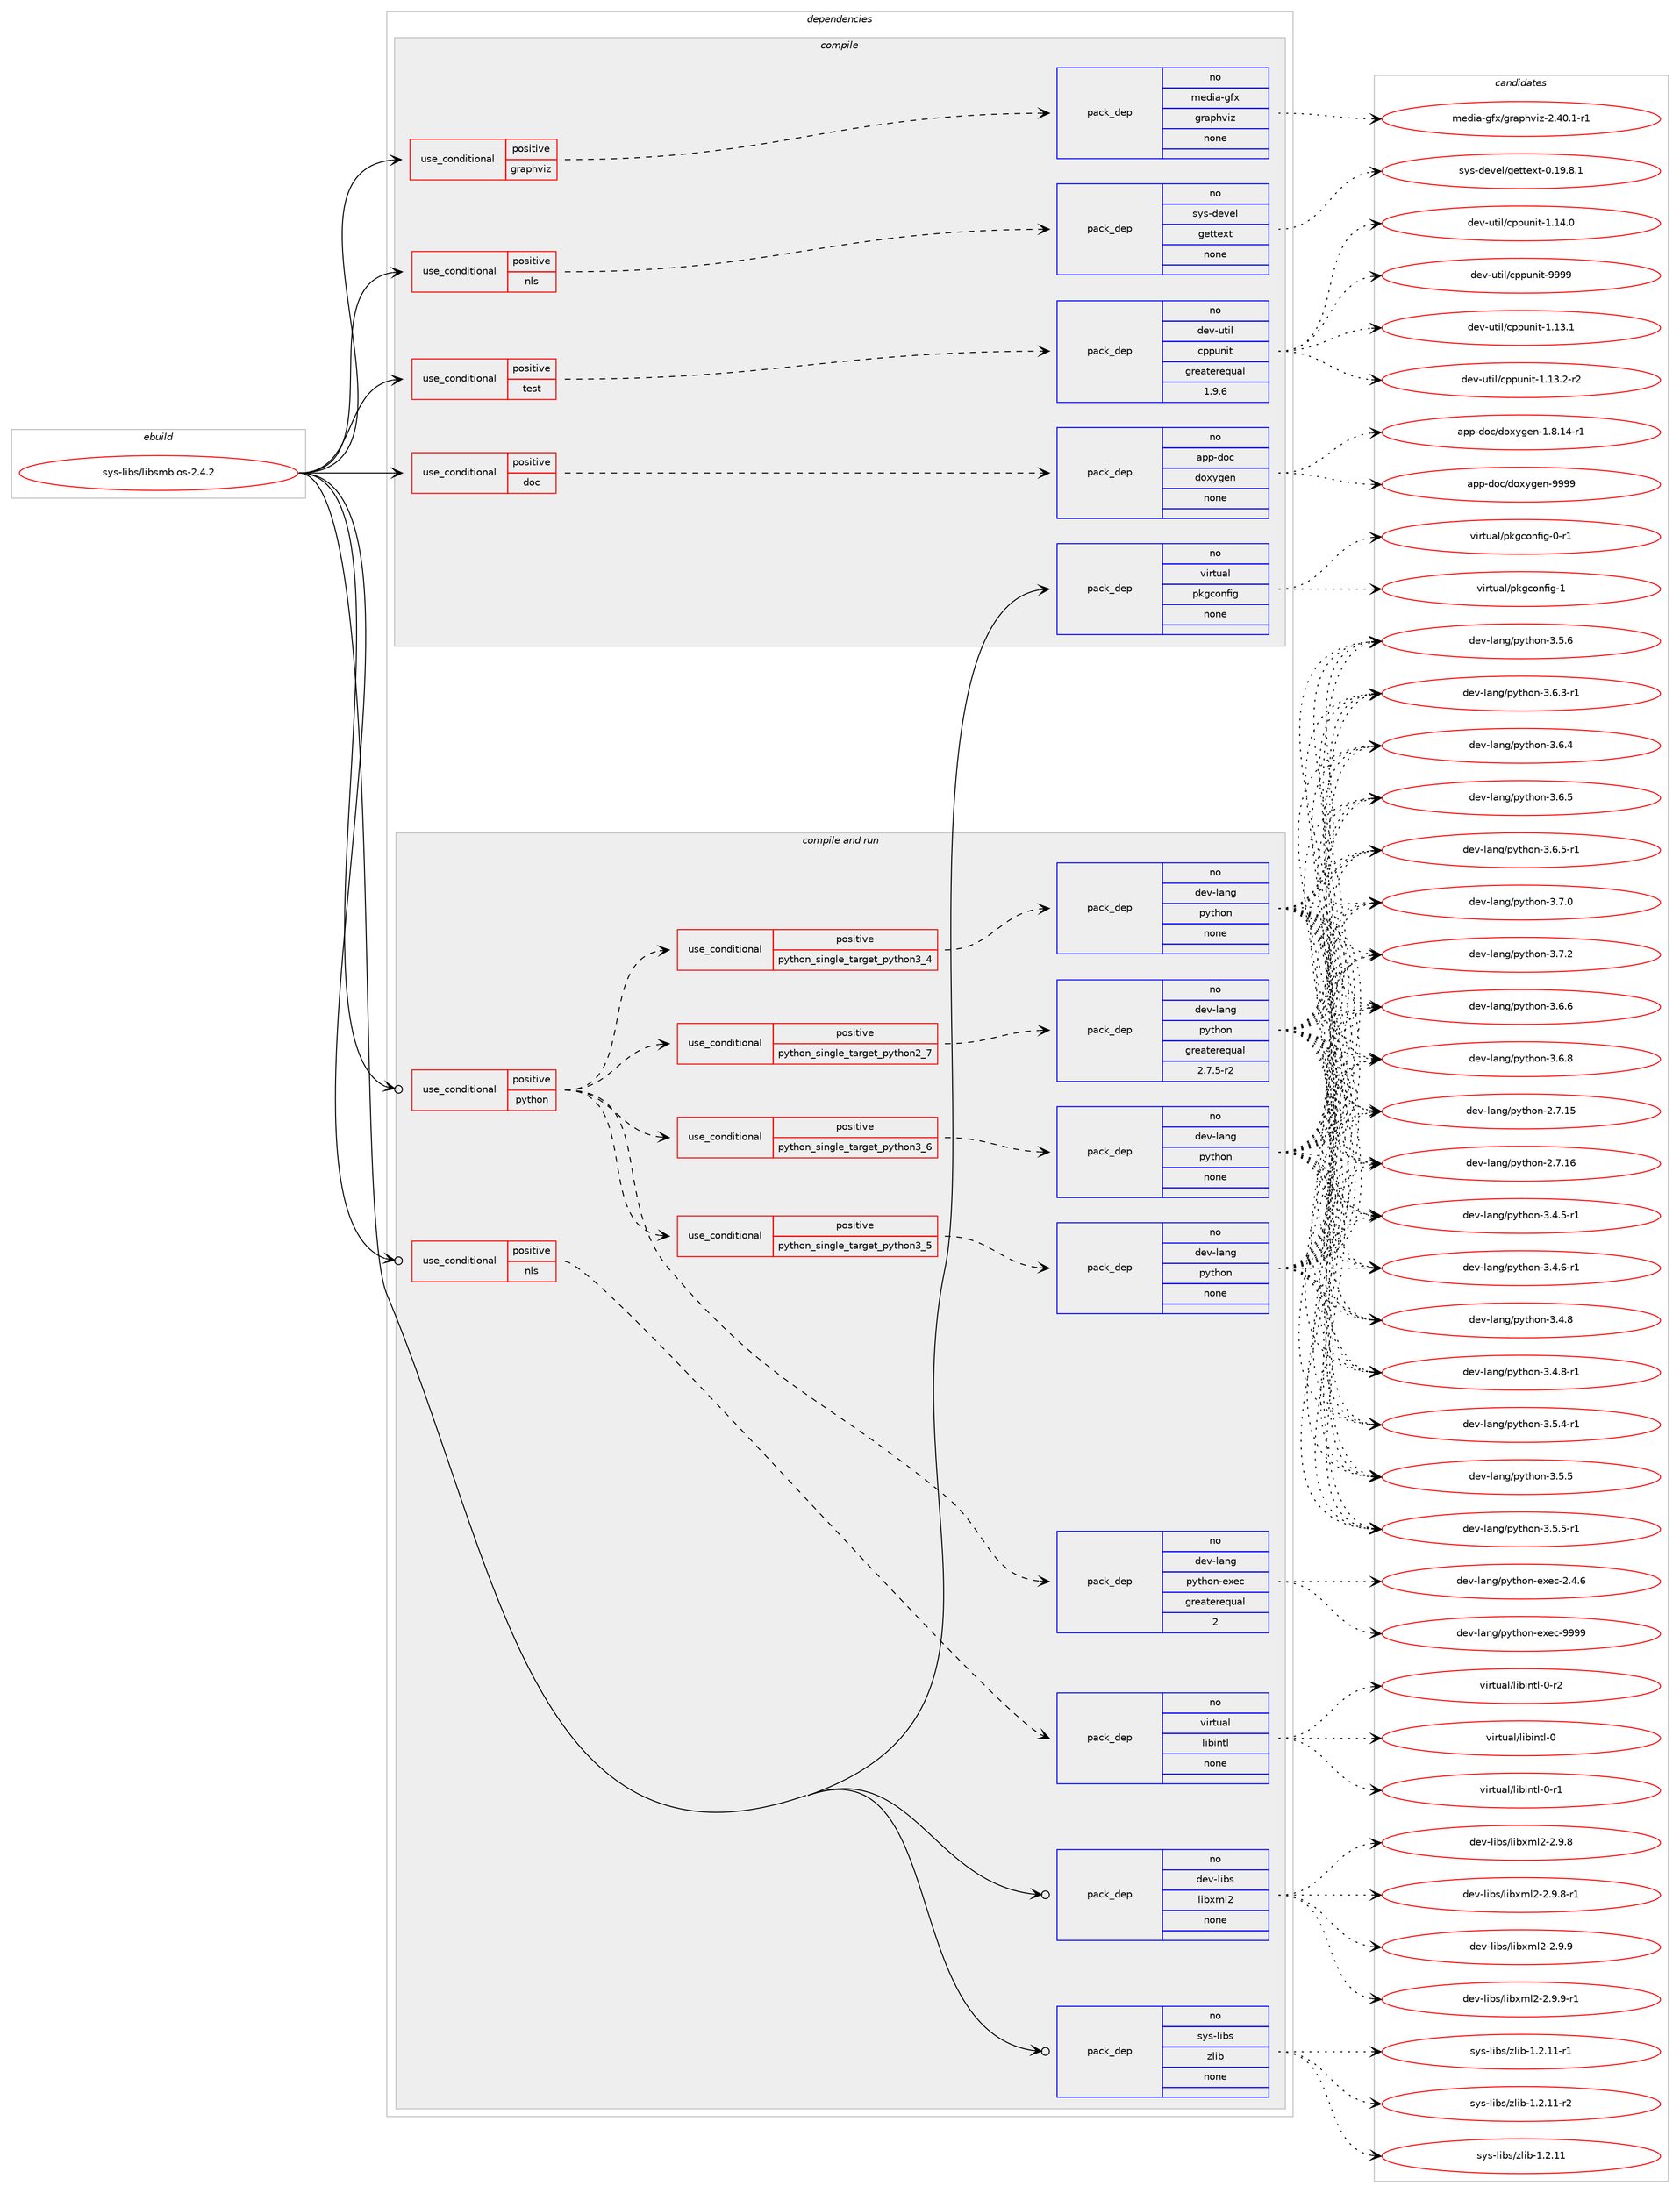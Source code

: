 digraph prolog {

# *************
# Graph options
# *************

newrank=true;
concentrate=true;
compound=true;
graph [rankdir=LR,fontname=Helvetica,fontsize=10,ranksep=1.5];#, ranksep=2.5, nodesep=0.2];
edge  [arrowhead=vee];
node  [fontname=Helvetica,fontsize=10];

# **********
# The ebuild
# **********

subgraph cluster_leftcol {
color=gray;
rank=same;
label=<<i>ebuild</i>>;
id [label="sys-libs/libsmbios-2.4.2", color=red, width=4, href="../sys-libs/libsmbios-2.4.2.svg"];
}

# ****************
# The dependencies
# ****************

subgraph cluster_midcol {
color=gray;
label=<<i>dependencies</i>>;
subgraph cluster_compile {
fillcolor="#eeeeee";
style=filled;
label=<<i>compile</i>>;
subgraph cond462114 {
dependency1738885 [label=<<TABLE BORDER="0" CELLBORDER="1" CELLSPACING="0" CELLPADDING="4"><TR><TD ROWSPAN="3" CELLPADDING="10">use_conditional</TD></TR><TR><TD>positive</TD></TR><TR><TD>doc</TD></TR></TABLE>>, shape=none, color=red];
subgraph pack1248072 {
dependency1738886 [label=<<TABLE BORDER="0" CELLBORDER="1" CELLSPACING="0" CELLPADDING="4" WIDTH="220"><TR><TD ROWSPAN="6" CELLPADDING="30">pack_dep</TD></TR><TR><TD WIDTH="110">no</TD></TR><TR><TD>app-doc</TD></TR><TR><TD>doxygen</TD></TR><TR><TD>none</TD></TR><TR><TD></TD></TR></TABLE>>, shape=none, color=blue];
}
dependency1738885:e -> dependency1738886:w [weight=20,style="dashed",arrowhead="vee"];
}
id:e -> dependency1738885:w [weight=20,style="solid",arrowhead="vee"];
subgraph cond462115 {
dependency1738887 [label=<<TABLE BORDER="0" CELLBORDER="1" CELLSPACING="0" CELLPADDING="4"><TR><TD ROWSPAN="3" CELLPADDING="10">use_conditional</TD></TR><TR><TD>positive</TD></TR><TR><TD>graphviz</TD></TR></TABLE>>, shape=none, color=red];
subgraph pack1248073 {
dependency1738888 [label=<<TABLE BORDER="0" CELLBORDER="1" CELLSPACING="0" CELLPADDING="4" WIDTH="220"><TR><TD ROWSPAN="6" CELLPADDING="30">pack_dep</TD></TR><TR><TD WIDTH="110">no</TD></TR><TR><TD>media-gfx</TD></TR><TR><TD>graphviz</TD></TR><TR><TD>none</TD></TR><TR><TD></TD></TR></TABLE>>, shape=none, color=blue];
}
dependency1738887:e -> dependency1738888:w [weight=20,style="dashed",arrowhead="vee"];
}
id:e -> dependency1738887:w [weight=20,style="solid",arrowhead="vee"];
subgraph cond462116 {
dependency1738889 [label=<<TABLE BORDER="0" CELLBORDER="1" CELLSPACING="0" CELLPADDING="4"><TR><TD ROWSPAN="3" CELLPADDING="10">use_conditional</TD></TR><TR><TD>positive</TD></TR><TR><TD>nls</TD></TR></TABLE>>, shape=none, color=red];
subgraph pack1248074 {
dependency1738890 [label=<<TABLE BORDER="0" CELLBORDER="1" CELLSPACING="0" CELLPADDING="4" WIDTH="220"><TR><TD ROWSPAN="6" CELLPADDING="30">pack_dep</TD></TR><TR><TD WIDTH="110">no</TD></TR><TR><TD>sys-devel</TD></TR><TR><TD>gettext</TD></TR><TR><TD>none</TD></TR><TR><TD></TD></TR></TABLE>>, shape=none, color=blue];
}
dependency1738889:e -> dependency1738890:w [weight=20,style="dashed",arrowhead="vee"];
}
id:e -> dependency1738889:w [weight=20,style="solid",arrowhead="vee"];
subgraph cond462117 {
dependency1738891 [label=<<TABLE BORDER="0" CELLBORDER="1" CELLSPACING="0" CELLPADDING="4"><TR><TD ROWSPAN="3" CELLPADDING="10">use_conditional</TD></TR><TR><TD>positive</TD></TR><TR><TD>test</TD></TR></TABLE>>, shape=none, color=red];
subgraph pack1248075 {
dependency1738892 [label=<<TABLE BORDER="0" CELLBORDER="1" CELLSPACING="0" CELLPADDING="4" WIDTH="220"><TR><TD ROWSPAN="6" CELLPADDING="30">pack_dep</TD></TR><TR><TD WIDTH="110">no</TD></TR><TR><TD>dev-util</TD></TR><TR><TD>cppunit</TD></TR><TR><TD>greaterequal</TD></TR><TR><TD>1.9.6</TD></TR></TABLE>>, shape=none, color=blue];
}
dependency1738891:e -> dependency1738892:w [weight=20,style="dashed",arrowhead="vee"];
}
id:e -> dependency1738891:w [weight=20,style="solid",arrowhead="vee"];
subgraph pack1248076 {
dependency1738893 [label=<<TABLE BORDER="0" CELLBORDER="1" CELLSPACING="0" CELLPADDING="4" WIDTH="220"><TR><TD ROWSPAN="6" CELLPADDING="30">pack_dep</TD></TR><TR><TD WIDTH="110">no</TD></TR><TR><TD>virtual</TD></TR><TR><TD>pkgconfig</TD></TR><TR><TD>none</TD></TR><TR><TD></TD></TR></TABLE>>, shape=none, color=blue];
}
id:e -> dependency1738893:w [weight=20,style="solid",arrowhead="vee"];
}
subgraph cluster_compileandrun {
fillcolor="#eeeeee";
style=filled;
label=<<i>compile and run</i>>;
subgraph cond462118 {
dependency1738894 [label=<<TABLE BORDER="0" CELLBORDER="1" CELLSPACING="0" CELLPADDING="4"><TR><TD ROWSPAN="3" CELLPADDING="10">use_conditional</TD></TR><TR><TD>positive</TD></TR><TR><TD>nls</TD></TR></TABLE>>, shape=none, color=red];
subgraph pack1248077 {
dependency1738895 [label=<<TABLE BORDER="0" CELLBORDER="1" CELLSPACING="0" CELLPADDING="4" WIDTH="220"><TR><TD ROWSPAN="6" CELLPADDING="30">pack_dep</TD></TR><TR><TD WIDTH="110">no</TD></TR><TR><TD>virtual</TD></TR><TR><TD>libintl</TD></TR><TR><TD>none</TD></TR><TR><TD></TD></TR></TABLE>>, shape=none, color=blue];
}
dependency1738894:e -> dependency1738895:w [weight=20,style="dashed",arrowhead="vee"];
}
id:e -> dependency1738894:w [weight=20,style="solid",arrowhead="odotvee"];
subgraph cond462119 {
dependency1738896 [label=<<TABLE BORDER="0" CELLBORDER="1" CELLSPACING="0" CELLPADDING="4"><TR><TD ROWSPAN="3" CELLPADDING="10">use_conditional</TD></TR><TR><TD>positive</TD></TR><TR><TD>python</TD></TR></TABLE>>, shape=none, color=red];
subgraph cond462120 {
dependency1738897 [label=<<TABLE BORDER="0" CELLBORDER="1" CELLSPACING="0" CELLPADDING="4"><TR><TD ROWSPAN="3" CELLPADDING="10">use_conditional</TD></TR><TR><TD>positive</TD></TR><TR><TD>python_single_target_python2_7</TD></TR></TABLE>>, shape=none, color=red];
subgraph pack1248078 {
dependency1738898 [label=<<TABLE BORDER="0" CELLBORDER="1" CELLSPACING="0" CELLPADDING="4" WIDTH="220"><TR><TD ROWSPAN="6" CELLPADDING="30">pack_dep</TD></TR><TR><TD WIDTH="110">no</TD></TR><TR><TD>dev-lang</TD></TR><TR><TD>python</TD></TR><TR><TD>greaterequal</TD></TR><TR><TD>2.7.5-r2</TD></TR></TABLE>>, shape=none, color=blue];
}
dependency1738897:e -> dependency1738898:w [weight=20,style="dashed",arrowhead="vee"];
}
dependency1738896:e -> dependency1738897:w [weight=20,style="dashed",arrowhead="vee"];
subgraph cond462121 {
dependency1738899 [label=<<TABLE BORDER="0" CELLBORDER="1" CELLSPACING="0" CELLPADDING="4"><TR><TD ROWSPAN="3" CELLPADDING="10">use_conditional</TD></TR><TR><TD>positive</TD></TR><TR><TD>python_single_target_python3_4</TD></TR></TABLE>>, shape=none, color=red];
subgraph pack1248079 {
dependency1738900 [label=<<TABLE BORDER="0" CELLBORDER="1" CELLSPACING="0" CELLPADDING="4" WIDTH="220"><TR><TD ROWSPAN="6" CELLPADDING="30">pack_dep</TD></TR><TR><TD WIDTH="110">no</TD></TR><TR><TD>dev-lang</TD></TR><TR><TD>python</TD></TR><TR><TD>none</TD></TR><TR><TD></TD></TR></TABLE>>, shape=none, color=blue];
}
dependency1738899:e -> dependency1738900:w [weight=20,style="dashed",arrowhead="vee"];
}
dependency1738896:e -> dependency1738899:w [weight=20,style="dashed",arrowhead="vee"];
subgraph cond462122 {
dependency1738901 [label=<<TABLE BORDER="0" CELLBORDER="1" CELLSPACING="0" CELLPADDING="4"><TR><TD ROWSPAN="3" CELLPADDING="10">use_conditional</TD></TR><TR><TD>positive</TD></TR><TR><TD>python_single_target_python3_5</TD></TR></TABLE>>, shape=none, color=red];
subgraph pack1248080 {
dependency1738902 [label=<<TABLE BORDER="0" CELLBORDER="1" CELLSPACING="0" CELLPADDING="4" WIDTH="220"><TR><TD ROWSPAN="6" CELLPADDING="30">pack_dep</TD></TR><TR><TD WIDTH="110">no</TD></TR><TR><TD>dev-lang</TD></TR><TR><TD>python</TD></TR><TR><TD>none</TD></TR><TR><TD></TD></TR></TABLE>>, shape=none, color=blue];
}
dependency1738901:e -> dependency1738902:w [weight=20,style="dashed",arrowhead="vee"];
}
dependency1738896:e -> dependency1738901:w [weight=20,style="dashed",arrowhead="vee"];
subgraph cond462123 {
dependency1738903 [label=<<TABLE BORDER="0" CELLBORDER="1" CELLSPACING="0" CELLPADDING="4"><TR><TD ROWSPAN="3" CELLPADDING="10">use_conditional</TD></TR><TR><TD>positive</TD></TR><TR><TD>python_single_target_python3_6</TD></TR></TABLE>>, shape=none, color=red];
subgraph pack1248081 {
dependency1738904 [label=<<TABLE BORDER="0" CELLBORDER="1" CELLSPACING="0" CELLPADDING="4" WIDTH="220"><TR><TD ROWSPAN="6" CELLPADDING="30">pack_dep</TD></TR><TR><TD WIDTH="110">no</TD></TR><TR><TD>dev-lang</TD></TR><TR><TD>python</TD></TR><TR><TD>none</TD></TR><TR><TD></TD></TR></TABLE>>, shape=none, color=blue];
}
dependency1738903:e -> dependency1738904:w [weight=20,style="dashed",arrowhead="vee"];
}
dependency1738896:e -> dependency1738903:w [weight=20,style="dashed",arrowhead="vee"];
subgraph pack1248082 {
dependency1738905 [label=<<TABLE BORDER="0" CELLBORDER="1" CELLSPACING="0" CELLPADDING="4" WIDTH="220"><TR><TD ROWSPAN="6" CELLPADDING="30">pack_dep</TD></TR><TR><TD WIDTH="110">no</TD></TR><TR><TD>dev-lang</TD></TR><TR><TD>python-exec</TD></TR><TR><TD>greaterequal</TD></TR><TR><TD>2</TD></TR></TABLE>>, shape=none, color=blue];
}
dependency1738896:e -> dependency1738905:w [weight=20,style="dashed",arrowhead="vee"];
}
id:e -> dependency1738896:w [weight=20,style="solid",arrowhead="odotvee"];
subgraph pack1248083 {
dependency1738906 [label=<<TABLE BORDER="0" CELLBORDER="1" CELLSPACING="0" CELLPADDING="4" WIDTH="220"><TR><TD ROWSPAN="6" CELLPADDING="30">pack_dep</TD></TR><TR><TD WIDTH="110">no</TD></TR><TR><TD>dev-libs</TD></TR><TR><TD>libxml2</TD></TR><TR><TD>none</TD></TR><TR><TD></TD></TR></TABLE>>, shape=none, color=blue];
}
id:e -> dependency1738906:w [weight=20,style="solid",arrowhead="odotvee"];
subgraph pack1248084 {
dependency1738907 [label=<<TABLE BORDER="0" CELLBORDER="1" CELLSPACING="0" CELLPADDING="4" WIDTH="220"><TR><TD ROWSPAN="6" CELLPADDING="30">pack_dep</TD></TR><TR><TD WIDTH="110">no</TD></TR><TR><TD>sys-libs</TD></TR><TR><TD>zlib</TD></TR><TR><TD>none</TD></TR><TR><TD></TD></TR></TABLE>>, shape=none, color=blue];
}
id:e -> dependency1738907:w [weight=20,style="solid",arrowhead="odotvee"];
}
subgraph cluster_run {
fillcolor="#eeeeee";
style=filled;
label=<<i>run</i>>;
}
}

# **************
# The candidates
# **************

subgraph cluster_choices {
rank=same;
color=gray;
label=<<i>candidates</i>>;

subgraph choice1248072 {
color=black;
nodesep=1;
choice97112112451001119947100111120121103101110454946564649524511449 [label="app-doc/doxygen-1.8.14-r1", color=red, width=4,href="../app-doc/doxygen-1.8.14-r1.svg"];
choice971121124510011199471001111201211031011104557575757 [label="app-doc/doxygen-9999", color=red, width=4,href="../app-doc/doxygen-9999.svg"];
dependency1738886:e -> choice97112112451001119947100111120121103101110454946564649524511449:w [style=dotted,weight="100"];
dependency1738886:e -> choice971121124510011199471001111201211031011104557575757:w [style=dotted,weight="100"];
}
subgraph choice1248073 {
color=black;
nodesep=1;
choice10910110010597451031021204710311497112104118105122455046524846494511449 [label="media-gfx/graphviz-2.40.1-r1", color=red, width=4,href="../media-gfx/graphviz-2.40.1-r1.svg"];
dependency1738888:e -> choice10910110010597451031021204710311497112104118105122455046524846494511449:w [style=dotted,weight="100"];
}
subgraph choice1248074 {
color=black;
nodesep=1;
choice1151211154510010111810110847103101116116101120116454846495746564649 [label="sys-devel/gettext-0.19.8.1", color=red, width=4,href="../sys-devel/gettext-0.19.8.1.svg"];
dependency1738890:e -> choice1151211154510010111810110847103101116116101120116454846495746564649:w [style=dotted,weight="100"];
}
subgraph choice1248075 {
color=black;
nodesep=1;
choice10010111845117116105108479911211211711010511645494649514649 [label="dev-util/cppunit-1.13.1", color=red, width=4,href="../dev-util/cppunit-1.13.1.svg"];
choice100101118451171161051084799112112117110105116454946495146504511450 [label="dev-util/cppunit-1.13.2-r2", color=red, width=4,href="../dev-util/cppunit-1.13.2-r2.svg"];
choice10010111845117116105108479911211211711010511645494649524648 [label="dev-util/cppunit-1.14.0", color=red, width=4,href="../dev-util/cppunit-1.14.0.svg"];
choice1001011184511711610510847991121121171101051164557575757 [label="dev-util/cppunit-9999", color=red, width=4,href="../dev-util/cppunit-9999.svg"];
dependency1738892:e -> choice10010111845117116105108479911211211711010511645494649514649:w [style=dotted,weight="100"];
dependency1738892:e -> choice100101118451171161051084799112112117110105116454946495146504511450:w [style=dotted,weight="100"];
dependency1738892:e -> choice10010111845117116105108479911211211711010511645494649524648:w [style=dotted,weight="100"];
dependency1738892:e -> choice1001011184511711610510847991121121171101051164557575757:w [style=dotted,weight="100"];
}
subgraph choice1248076 {
color=black;
nodesep=1;
choice11810511411611797108471121071039911111010210510345484511449 [label="virtual/pkgconfig-0-r1", color=red, width=4,href="../virtual/pkgconfig-0-r1.svg"];
choice1181051141161179710847112107103991111101021051034549 [label="virtual/pkgconfig-1", color=red, width=4,href="../virtual/pkgconfig-1.svg"];
dependency1738893:e -> choice11810511411611797108471121071039911111010210510345484511449:w [style=dotted,weight="100"];
dependency1738893:e -> choice1181051141161179710847112107103991111101021051034549:w [style=dotted,weight="100"];
}
subgraph choice1248077 {
color=black;
nodesep=1;
choice1181051141161179710847108105981051101161084548 [label="virtual/libintl-0", color=red, width=4,href="../virtual/libintl-0.svg"];
choice11810511411611797108471081059810511011610845484511449 [label="virtual/libintl-0-r1", color=red, width=4,href="../virtual/libintl-0-r1.svg"];
choice11810511411611797108471081059810511011610845484511450 [label="virtual/libintl-0-r2", color=red, width=4,href="../virtual/libintl-0-r2.svg"];
dependency1738895:e -> choice1181051141161179710847108105981051101161084548:w [style=dotted,weight="100"];
dependency1738895:e -> choice11810511411611797108471081059810511011610845484511449:w [style=dotted,weight="100"];
dependency1738895:e -> choice11810511411611797108471081059810511011610845484511450:w [style=dotted,weight="100"];
}
subgraph choice1248078 {
color=black;
nodesep=1;
choice10010111845108971101034711212111610411111045504655464953 [label="dev-lang/python-2.7.15", color=red, width=4,href="../dev-lang/python-2.7.15.svg"];
choice10010111845108971101034711212111610411111045504655464954 [label="dev-lang/python-2.7.16", color=red, width=4,href="../dev-lang/python-2.7.16.svg"];
choice1001011184510897110103471121211161041111104551465246534511449 [label="dev-lang/python-3.4.5-r1", color=red, width=4,href="../dev-lang/python-3.4.5-r1.svg"];
choice1001011184510897110103471121211161041111104551465246544511449 [label="dev-lang/python-3.4.6-r1", color=red, width=4,href="../dev-lang/python-3.4.6-r1.svg"];
choice100101118451089711010347112121116104111110455146524656 [label="dev-lang/python-3.4.8", color=red, width=4,href="../dev-lang/python-3.4.8.svg"];
choice1001011184510897110103471121211161041111104551465246564511449 [label="dev-lang/python-3.4.8-r1", color=red, width=4,href="../dev-lang/python-3.4.8-r1.svg"];
choice1001011184510897110103471121211161041111104551465346524511449 [label="dev-lang/python-3.5.4-r1", color=red, width=4,href="../dev-lang/python-3.5.4-r1.svg"];
choice100101118451089711010347112121116104111110455146534653 [label="dev-lang/python-3.5.5", color=red, width=4,href="../dev-lang/python-3.5.5.svg"];
choice1001011184510897110103471121211161041111104551465346534511449 [label="dev-lang/python-3.5.5-r1", color=red, width=4,href="../dev-lang/python-3.5.5-r1.svg"];
choice100101118451089711010347112121116104111110455146534654 [label="dev-lang/python-3.5.6", color=red, width=4,href="../dev-lang/python-3.5.6.svg"];
choice1001011184510897110103471121211161041111104551465446514511449 [label="dev-lang/python-3.6.3-r1", color=red, width=4,href="../dev-lang/python-3.6.3-r1.svg"];
choice100101118451089711010347112121116104111110455146544652 [label="dev-lang/python-3.6.4", color=red, width=4,href="../dev-lang/python-3.6.4.svg"];
choice100101118451089711010347112121116104111110455146544653 [label="dev-lang/python-3.6.5", color=red, width=4,href="../dev-lang/python-3.6.5.svg"];
choice1001011184510897110103471121211161041111104551465446534511449 [label="dev-lang/python-3.6.5-r1", color=red, width=4,href="../dev-lang/python-3.6.5-r1.svg"];
choice100101118451089711010347112121116104111110455146544654 [label="dev-lang/python-3.6.6", color=red, width=4,href="../dev-lang/python-3.6.6.svg"];
choice100101118451089711010347112121116104111110455146544656 [label="dev-lang/python-3.6.8", color=red, width=4,href="../dev-lang/python-3.6.8.svg"];
choice100101118451089711010347112121116104111110455146554648 [label="dev-lang/python-3.7.0", color=red, width=4,href="../dev-lang/python-3.7.0.svg"];
choice100101118451089711010347112121116104111110455146554650 [label="dev-lang/python-3.7.2", color=red, width=4,href="../dev-lang/python-3.7.2.svg"];
dependency1738898:e -> choice10010111845108971101034711212111610411111045504655464953:w [style=dotted,weight="100"];
dependency1738898:e -> choice10010111845108971101034711212111610411111045504655464954:w [style=dotted,weight="100"];
dependency1738898:e -> choice1001011184510897110103471121211161041111104551465246534511449:w [style=dotted,weight="100"];
dependency1738898:e -> choice1001011184510897110103471121211161041111104551465246544511449:w [style=dotted,weight="100"];
dependency1738898:e -> choice100101118451089711010347112121116104111110455146524656:w [style=dotted,weight="100"];
dependency1738898:e -> choice1001011184510897110103471121211161041111104551465246564511449:w [style=dotted,weight="100"];
dependency1738898:e -> choice1001011184510897110103471121211161041111104551465346524511449:w [style=dotted,weight="100"];
dependency1738898:e -> choice100101118451089711010347112121116104111110455146534653:w [style=dotted,weight="100"];
dependency1738898:e -> choice1001011184510897110103471121211161041111104551465346534511449:w [style=dotted,weight="100"];
dependency1738898:e -> choice100101118451089711010347112121116104111110455146534654:w [style=dotted,weight="100"];
dependency1738898:e -> choice1001011184510897110103471121211161041111104551465446514511449:w [style=dotted,weight="100"];
dependency1738898:e -> choice100101118451089711010347112121116104111110455146544652:w [style=dotted,weight="100"];
dependency1738898:e -> choice100101118451089711010347112121116104111110455146544653:w [style=dotted,weight="100"];
dependency1738898:e -> choice1001011184510897110103471121211161041111104551465446534511449:w [style=dotted,weight="100"];
dependency1738898:e -> choice100101118451089711010347112121116104111110455146544654:w [style=dotted,weight="100"];
dependency1738898:e -> choice100101118451089711010347112121116104111110455146544656:w [style=dotted,weight="100"];
dependency1738898:e -> choice100101118451089711010347112121116104111110455146554648:w [style=dotted,weight="100"];
dependency1738898:e -> choice100101118451089711010347112121116104111110455146554650:w [style=dotted,weight="100"];
}
subgraph choice1248079 {
color=black;
nodesep=1;
choice10010111845108971101034711212111610411111045504655464953 [label="dev-lang/python-2.7.15", color=red, width=4,href="../dev-lang/python-2.7.15.svg"];
choice10010111845108971101034711212111610411111045504655464954 [label="dev-lang/python-2.7.16", color=red, width=4,href="../dev-lang/python-2.7.16.svg"];
choice1001011184510897110103471121211161041111104551465246534511449 [label="dev-lang/python-3.4.5-r1", color=red, width=4,href="../dev-lang/python-3.4.5-r1.svg"];
choice1001011184510897110103471121211161041111104551465246544511449 [label="dev-lang/python-3.4.6-r1", color=red, width=4,href="../dev-lang/python-3.4.6-r1.svg"];
choice100101118451089711010347112121116104111110455146524656 [label="dev-lang/python-3.4.8", color=red, width=4,href="../dev-lang/python-3.4.8.svg"];
choice1001011184510897110103471121211161041111104551465246564511449 [label="dev-lang/python-3.4.8-r1", color=red, width=4,href="../dev-lang/python-3.4.8-r1.svg"];
choice1001011184510897110103471121211161041111104551465346524511449 [label="dev-lang/python-3.5.4-r1", color=red, width=4,href="../dev-lang/python-3.5.4-r1.svg"];
choice100101118451089711010347112121116104111110455146534653 [label="dev-lang/python-3.5.5", color=red, width=4,href="../dev-lang/python-3.5.5.svg"];
choice1001011184510897110103471121211161041111104551465346534511449 [label="dev-lang/python-3.5.5-r1", color=red, width=4,href="../dev-lang/python-3.5.5-r1.svg"];
choice100101118451089711010347112121116104111110455146534654 [label="dev-lang/python-3.5.6", color=red, width=4,href="../dev-lang/python-3.5.6.svg"];
choice1001011184510897110103471121211161041111104551465446514511449 [label="dev-lang/python-3.6.3-r1", color=red, width=4,href="../dev-lang/python-3.6.3-r1.svg"];
choice100101118451089711010347112121116104111110455146544652 [label="dev-lang/python-3.6.4", color=red, width=4,href="../dev-lang/python-3.6.4.svg"];
choice100101118451089711010347112121116104111110455146544653 [label="dev-lang/python-3.6.5", color=red, width=4,href="../dev-lang/python-3.6.5.svg"];
choice1001011184510897110103471121211161041111104551465446534511449 [label="dev-lang/python-3.6.5-r1", color=red, width=4,href="../dev-lang/python-3.6.5-r1.svg"];
choice100101118451089711010347112121116104111110455146544654 [label="dev-lang/python-3.6.6", color=red, width=4,href="../dev-lang/python-3.6.6.svg"];
choice100101118451089711010347112121116104111110455146544656 [label="dev-lang/python-3.6.8", color=red, width=4,href="../dev-lang/python-3.6.8.svg"];
choice100101118451089711010347112121116104111110455146554648 [label="dev-lang/python-3.7.0", color=red, width=4,href="../dev-lang/python-3.7.0.svg"];
choice100101118451089711010347112121116104111110455146554650 [label="dev-lang/python-3.7.2", color=red, width=4,href="../dev-lang/python-3.7.2.svg"];
dependency1738900:e -> choice10010111845108971101034711212111610411111045504655464953:w [style=dotted,weight="100"];
dependency1738900:e -> choice10010111845108971101034711212111610411111045504655464954:w [style=dotted,weight="100"];
dependency1738900:e -> choice1001011184510897110103471121211161041111104551465246534511449:w [style=dotted,weight="100"];
dependency1738900:e -> choice1001011184510897110103471121211161041111104551465246544511449:w [style=dotted,weight="100"];
dependency1738900:e -> choice100101118451089711010347112121116104111110455146524656:w [style=dotted,weight="100"];
dependency1738900:e -> choice1001011184510897110103471121211161041111104551465246564511449:w [style=dotted,weight="100"];
dependency1738900:e -> choice1001011184510897110103471121211161041111104551465346524511449:w [style=dotted,weight="100"];
dependency1738900:e -> choice100101118451089711010347112121116104111110455146534653:w [style=dotted,weight="100"];
dependency1738900:e -> choice1001011184510897110103471121211161041111104551465346534511449:w [style=dotted,weight="100"];
dependency1738900:e -> choice100101118451089711010347112121116104111110455146534654:w [style=dotted,weight="100"];
dependency1738900:e -> choice1001011184510897110103471121211161041111104551465446514511449:w [style=dotted,weight="100"];
dependency1738900:e -> choice100101118451089711010347112121116104111110455146544652:w [style=dotted,weight="100"];
dependency1738900:e -> choice100101118451089711010347112121116104111110455146544653:w [style=dotted,weight="100"];
dependency1738900:e -> choice1001011184510897110103471121211161041111104551465446534511449:w [style=dotted,weight="100"];
dependency1738900:e -> choice100101118451089711010347112121116104111110455146544654:w [style=dotted,weight="100"];
dependency1738900:e -> choice100101118451089711010347112121116104111110455146544656:w [style=dotted,weight="100"];
dependency1738900:e -> choice100101118451089711010347112121116104111110455146554648:w [style=dotted,weight="100"];
dependency1738900:e -> choice100101118451089711010347112121116104111110455146554650:w [style=dotted,weight="100"];
}
subgraph choice1248080 {
color=black;
nodesep=1;
choice10010111845108971101034711212111610411111045504655464953 [label="dev-lang/python-2.7.15", color=red, width=4,href="../dev-lang/python-2.7.15.svg"];
choice10010111845108971101034711212111610411111045504655464954 [label="dev-lang/python-2.7.16", color=red, width=4,href="../dev-lang/python-2.7.16.svg"];
choice1001011184510897110103471121211161041111104551465246534511449 [label="dev-lang/python-3.4.5-r1", color=red, width=4,href="../dev-lang/python-3.4.5-r1.svg"];
choice1001011184510897110103471121211161041111104551465246544511449 [label="dev-lang/python-3.4.6-r1", color=red, width=4,href="../dev-lang/python-3.4.6-r1.svg"];
choice100101118451089711010347112121116104111110455146524656 [label="dev-lang/python-3.4.8", color=red, width=4,href="../dev-lang/python-3.4.8.svg"];
choice1001011184510897110103471121211161041111104551465246564511449 [label="dev-lang/python-3.4.8-r1", color=red, width=4,href="../dev-lang/python-3.4.8-r1.svg"];
choice1001011184510897110103471121211161041111104551465346524511449 [label="dev-lang/python-3.5.4-r1", color=red, width=4,href="../dev-lang/python-3.5.4-r1.svg"];
choice100101118451089711010347112121116104111110455146534653 [label="dev-lang/python-3.5.5", color=red, width=4,href="../dev-lang/python-3.5.5.svg"];
choice1001011184510897110103471121211161041111104551465346534511449 [label="dev-lang/python-3.5.5-r1", color=red, width=4,href="../dev-lang/python-3.5.5-r1.svg"];
choice100101118451089711010347112121116104111110455146534654 [label="dev-lang/python-3.5.6", color=red, width=4,href="../dev-lang/python-3.5.6.svg"];
choice1001011184510897110103471121211161041111104551465446514511449 [label="dev-lang/python-3.6.3-r1", color=red, width=4,href="../dev-lang/python-3.6.3-r1.svg"];
choice100101118451089711010347112121116104111110455146544652 [label="dev-lang/python-3.6.4", color=red, width=4,href="../dev-lang/python-3.6.4.svg"];
choice100101118451089711010347112121116104111110455146544653 [label="dev-lang/python-3.6.5", color=red, width=4,href="../dev-lang/python-3.6.5.svg"];
choice1001011184510897110103471121211161041111104551465446534511449 [label="dev-lang/python-3.6.5-r1", color=red, width=4,href="../dev-lang/python-3.6.5-r1.svg"];
choice100101118451089711010347112121116104111110455146544654 [label="dev-lang/python-3.6.6", color=red, width=4,href="../dev-lang/python-3.6.6.svg"];
choice100101118451089711010347112121116104111110455146544656 [label="dev-lang/python-3.6.8", color=red, width=4,href="../dev-lang/python-3.6.8.svg"];
choice100101118451089711010347112121116104111110455146554648 [label="dev-lang/python-3.7.0", color=red, width=4,href="../dev-lang/python-3.7.0.svg"];
choice100101118451089711010347112121116104111110455146554650 [label="dev-lang/python-3.7.2", color=red, width=4,href="../dev-lang/python-3.7.2.svg"];
dependency1738902:e -> choice10010111845108971101034711212111610411111045504655464953:w [style=dotted,weight="100"];
dependency1738902:e -> choice10010111845108971101034711212111610411111045504655464954:w [style=dotted,weight="100"];
dependency1738902:e -> choice1001011184510897110103471121211161041111104551465246534511449:w [style=dotted,weight="100"];
dependency1738902:e -> choice1001011184510897110103471121211161041111104551465246544511449:w [style=dotted,weight="100"];
dependency1738902:e -> choice100101118451089711010347112121116104111110455146524656:w [style=dotted,weight="100"];
dependency1738902:e -> choice1001011184510897110103471121211161041111104551465246564511449:w [style=dotted,weight="100"];
dependency1738902:e -> choice1001011184510897110103471121211161041111104551465346524511449:w [style=dotted,weight="100"];
dependency1738902:e -> choice100101118451089711010347112121116104111110455146534653:w [style=dotted,weight="100"];
dependency1738902:e -> choice1001011184510897110103471121211161041111104551465346534511449:w [style=dotted,weight="100"];
dependency1738902:e -> choice100101118451089711010347112121116104111110455146534654:w [style=dotted,weight="100"];
dependency1738902:e -> choice1001011184510897110103471121211161041111104551465446514511449:w [style=dotted,weight="100"];
dependency1738902:e -> choice100101118451089711010347112121116104111110455146544652:w [style=dotted,weight="100"];
dependency1738902:e -> choice100101118451089711010347112121116104111110455146544653:w [style=dotted,weight="100"];
dependency1738902:e -> choice1001011184510897110103471121211161041111104551465446534511449:w [style=dotted,weight="100"];
dependency1738902:e -> choice100101118451089711010347112121116104111110455146544654:w [style=dotted,weight="100"];
dependency1738902:e -> choice100101118451089711010347112121116104111110455146544656:w [style=dotted,weight="100"];
dependency1738902:e -> choice100101118451089711010347112121116104111110455146554648:w [style=dotted,weight="100"];
dependency1738902:e -> choice100101118451089711010347112121116104111110455146554650:w [style=dotted,weight="100"];
}
subgraph choice1248081 {
color=black;
nodesep=1;
choice10010111845108971101034711212111610411111045504655464953 [label="dev-lang/python-2.7.15", color=red, width=4,href="../dev-lang/python-2.7.15.svg"];
choice10010111845108971101034711212111610411111045504655464954 [label="dev-lang/python-2.7.16", color=red, width=4,href="../dev-lang/python-2.7.16.svg"];
choice1001011184510897110103471121211161041111104551465246534511449 [label="dev-lang/python-3.4.5-r1", color=red, width=4,href="../dev-lang/python-3.4.5-r1.svg"];
choice1001011184510897110103471121211161041111104551465246544511449 [label="dev-lang/python-3.4.6-r1", color=red, width=4,href="../dev-lang/python-3.4.6-r1.svg"];
choice100101118451089711010347112121116104111110455146524656 [label="dev-lang/python-3.4.8", color=red, width=4,href="../dev-lang/python-3.4.8.svg"];
choice1001011184510897110103471121211161041111104551465246564511449 [label="dev-lang/python-3.4.8-r1", color=red, width=4,href="../dev-lang/python-3.4.8-r1.svg"];
choice1001011184510897110103471121211161041111104551465346524511449 [label="dev-lang/python-3.5.4-r1", color=red, width=4,href="../dev-lang/python-3.5.4-r1.svg"];
choice100101118451089711010347112121116104111110455146534653 [label="dev-lang/python-3.5.5", color=red, width=4,href="../dev-lang/python-3.5.5.svg"];
choice1001011184510897110103471121211161041111104551465346534511449 [label="dev-lang/python-3.5.5-r1", color=red, width=4,href="../dev-lang/python-3.5.5-r1.svg"];
choice100101118451089711010347112121116104111110455146534654 [label="dev-lang/python-3.5.6", color=red, width=4,href="../dev-lang/python-3.5.6.svg"];
choice1001011184510897110103471121211161041111104551465446514511449 [label="dev-lang/python-3.6.3-r1", color=red, width=4,href="../dev-lang/python-3.6.3-r1.svg"];
choice100101118451089711010347112121116104111110455146544652 [label="dev-lang/python-3.6.4", color=red, width=4,href="../dev-lang/python-3.6.4.svg"];
choice100101118451089711010347112121116104111110455146544653 [label="dev-lang/python-3.6.5", color=red, width=4,href="../dev-lang/python-3.6.5.svg"];
choice1001011184510897110103471121211161041111104551465446534511449 [label="dev-lang/python-3.6.5-r1", color=red, width=4,href="../dev-lang/python-3.6.5-r1.svg"];
choice100101118451089711010347112121116104111110455146544654 [label="dev-lang/python-3.6.6", color=red, width=4,href="../dev-lang/python-3.6.6.svg"];
choice100101118451089711010347112121116104111110455146544656 [label="dev-lang/python-3.6.8", color=red, width=4,href="../dev-lang/python-3.6.8.svg"];
choice100101118451089711010347112121116104111110455146554648 [label="dev-lang/python-3.7.0", color=red, width=4,href="../dev-lang/python-3.7.0.svg"];
choice100101118451089711010347112121116104111110455146554650 [label="dev-lang/python-3.7.2", color=red, width=4,href="../dev-lang/python-3.7.2.svg"];
dependency1738904:e -> choice10010111845108971101034711212111610411111045504655464953:w [style=dotted,weight="100"];
dependency1738904:e -> choice10010111845108971101034711212111610411111045504655464954:w [style=dotted,weight="100"];
dependency1738904:e -> choice1001011184510897110103471121211161041111104551465246534511449:w [style=dotted,weight="100"];
dependency1738904:e -> choice1001011184510897110103471121211161041111104551465246544511449:w [style=dotted,weight="100"];
dependency1738904:e -> choice100101118451089711010347112121116104111110455146524656:w [style=dotted,weight="100"];
dependency1738904:e -> choice1001011184510897110103471121211161041111104551465246564511449:w [style=dotted,weight="100"];
dependency1738904:e -> choice1001011184510897110103471121211161041111104551465346524511449:w [style=dotted,weight="100"];
dependency1738904:e -> choice100101118451089711010347112121116104111110455146534653:w [style=dotted,weight="100"];
dependency1738904:e -> choice1001011184510897110103471121211161041111104551465346534511449:w [style=dotted,weight="100"];
dependency1738904:e -> choice100101118451089711010347112121116104111110455146534654:w [style=dotted,weight="100"];
dependency1738904:e -> choice1001011184510897110103471121211161041111104551465446514511449:w [style=dotted,weight="100"];
dependency1738904:e -> choice100101118451089711010347112121116104111110455146544652:w [style=dotted,weight="100"];
dependency1738904:e -> choice100101118451089711010347112121116104111110455146544653:w [style=dotted,weight="100"];
dependency1738904:e -> choice1001011184510897110103471121211161041111104551465446534511449:w [style=dotted,weight="100"];
dependency1738904:e -> choice100101118451089711010347112121116104111110455146544654:w [style=dotted,weight="100"];
dependency1738904:e -> choice100101118451089711010347112121116104111110455146544656:w [style=dotted,weight="100"];
dependency1738904:e -> choice100101118451089711010347112121116104111110455146554648:w [style=dotted,weight="100"];
dependency1738904:e -> choice100101118451089711010347112121116104111110455146554650:w [style=dotted,weight="100"];
}
subgraph choice1248082 {
color=black;
nodesep=1;
choice1001011184510897110103471121211161041111104510112010199455046524654 [label="dev-lang/python-exec-2.4.6", color=red, width=4,href="../dev-lang/python-exec-2.4.6.svg"];
choice10010111845108971101034711212111610411111045101120101994557575757 [label="dev-lang/python-exec-9999", color=red, width=4,href="../dev-lang/python-exec-9999.svg"];
dependency1738905:e -> choice1001011184510897110103471121211161041111104510112010199455046524654:w [style=dotted,weight="100"];
dependency1738905:e -> choice10010111845108971101034711212111610411111045101120101994557575757:w [style=dotted,weight="100"];
}
subgraph choice1248083 {
color=black;
nodesep=1;
choice1001011184510810598115471081059812010910850455046574656 [label="dev-libs/libxml2-2.9.8", color=red, width=4,href="../dev-libs/libxml2-2.9.8.svg"];
choice10010111845108105981154710810598120109108504550465746564511449 [label="dev-libs/libxml2-2.9.8-r1", color=red, width=4,href="../dev-libs/libxml2-2.9.8-r1.svg"];
choice1001011184510810598115471081059812010910850455046574657 [label="dev-libs/libxml2-2.9.9", color=red, width=4,href="../dev-libs/libxml2-2.9.9.svg"];
choice10010111845108105981154710810598120109108504550465746574511449 [label="dev-libs/libxml2-2.9.9-r1", color=red, width=4,href="../dev-libs/libxml2-2.9.9-r1.svg"];
dependency1738906:e -> choice1001011184510810598115471081059812010910850455046574656:w [style=dotted,weight="100"];
dependency1738906:e -> choice10010111845108105981154710810598120109108504550465746564511449:w [style=dotted,weight="100"];
dependency1738906:e -> choice1001011184510810598115471081059812010910850455046574657:w [style=dotted,weight="100"];
dependency1738906:e -> choice10010111845108105981154710810598120109108504550465746574511449:w [style=dotted,weight="100"];
}
subgraph choice1248084 {
color=black;
nodesep=1;
choice1151211154510810598115471221081059845494650464949 [label="sys-libs/zlib-1.2.11", color=red, width=4,href="../sys-libs/zlib-1.2.11.svg"];
choice11512111545108105981154712210810598454946504649494511449 [label="sys-libs/zlib-1.2.11-r1", color=red, width=4,href="../sys-libs/zlib-1.2.11-r1.svg"];
choice11512111545108105981154712210810598454946504649494511450 [label="sys-libs/zlib-1.2.11-r2", color=red, width=4,href="../sys-libs/zlib-1.2.11-r2.svg"];
dependency1738907:e -> choice1151211154510810598115471221081059845494650464949:w [style=dotted,weight="100"];
dependency1738907:e -> choice11512111545108105981154712210810598454946504649494511449:w [style=dotted,weight="100"];
dependency1738907:e -> choice11512111545108105981154712210810598454946504649494511450:w [style=dotted,weight="100"];
}
}

}

